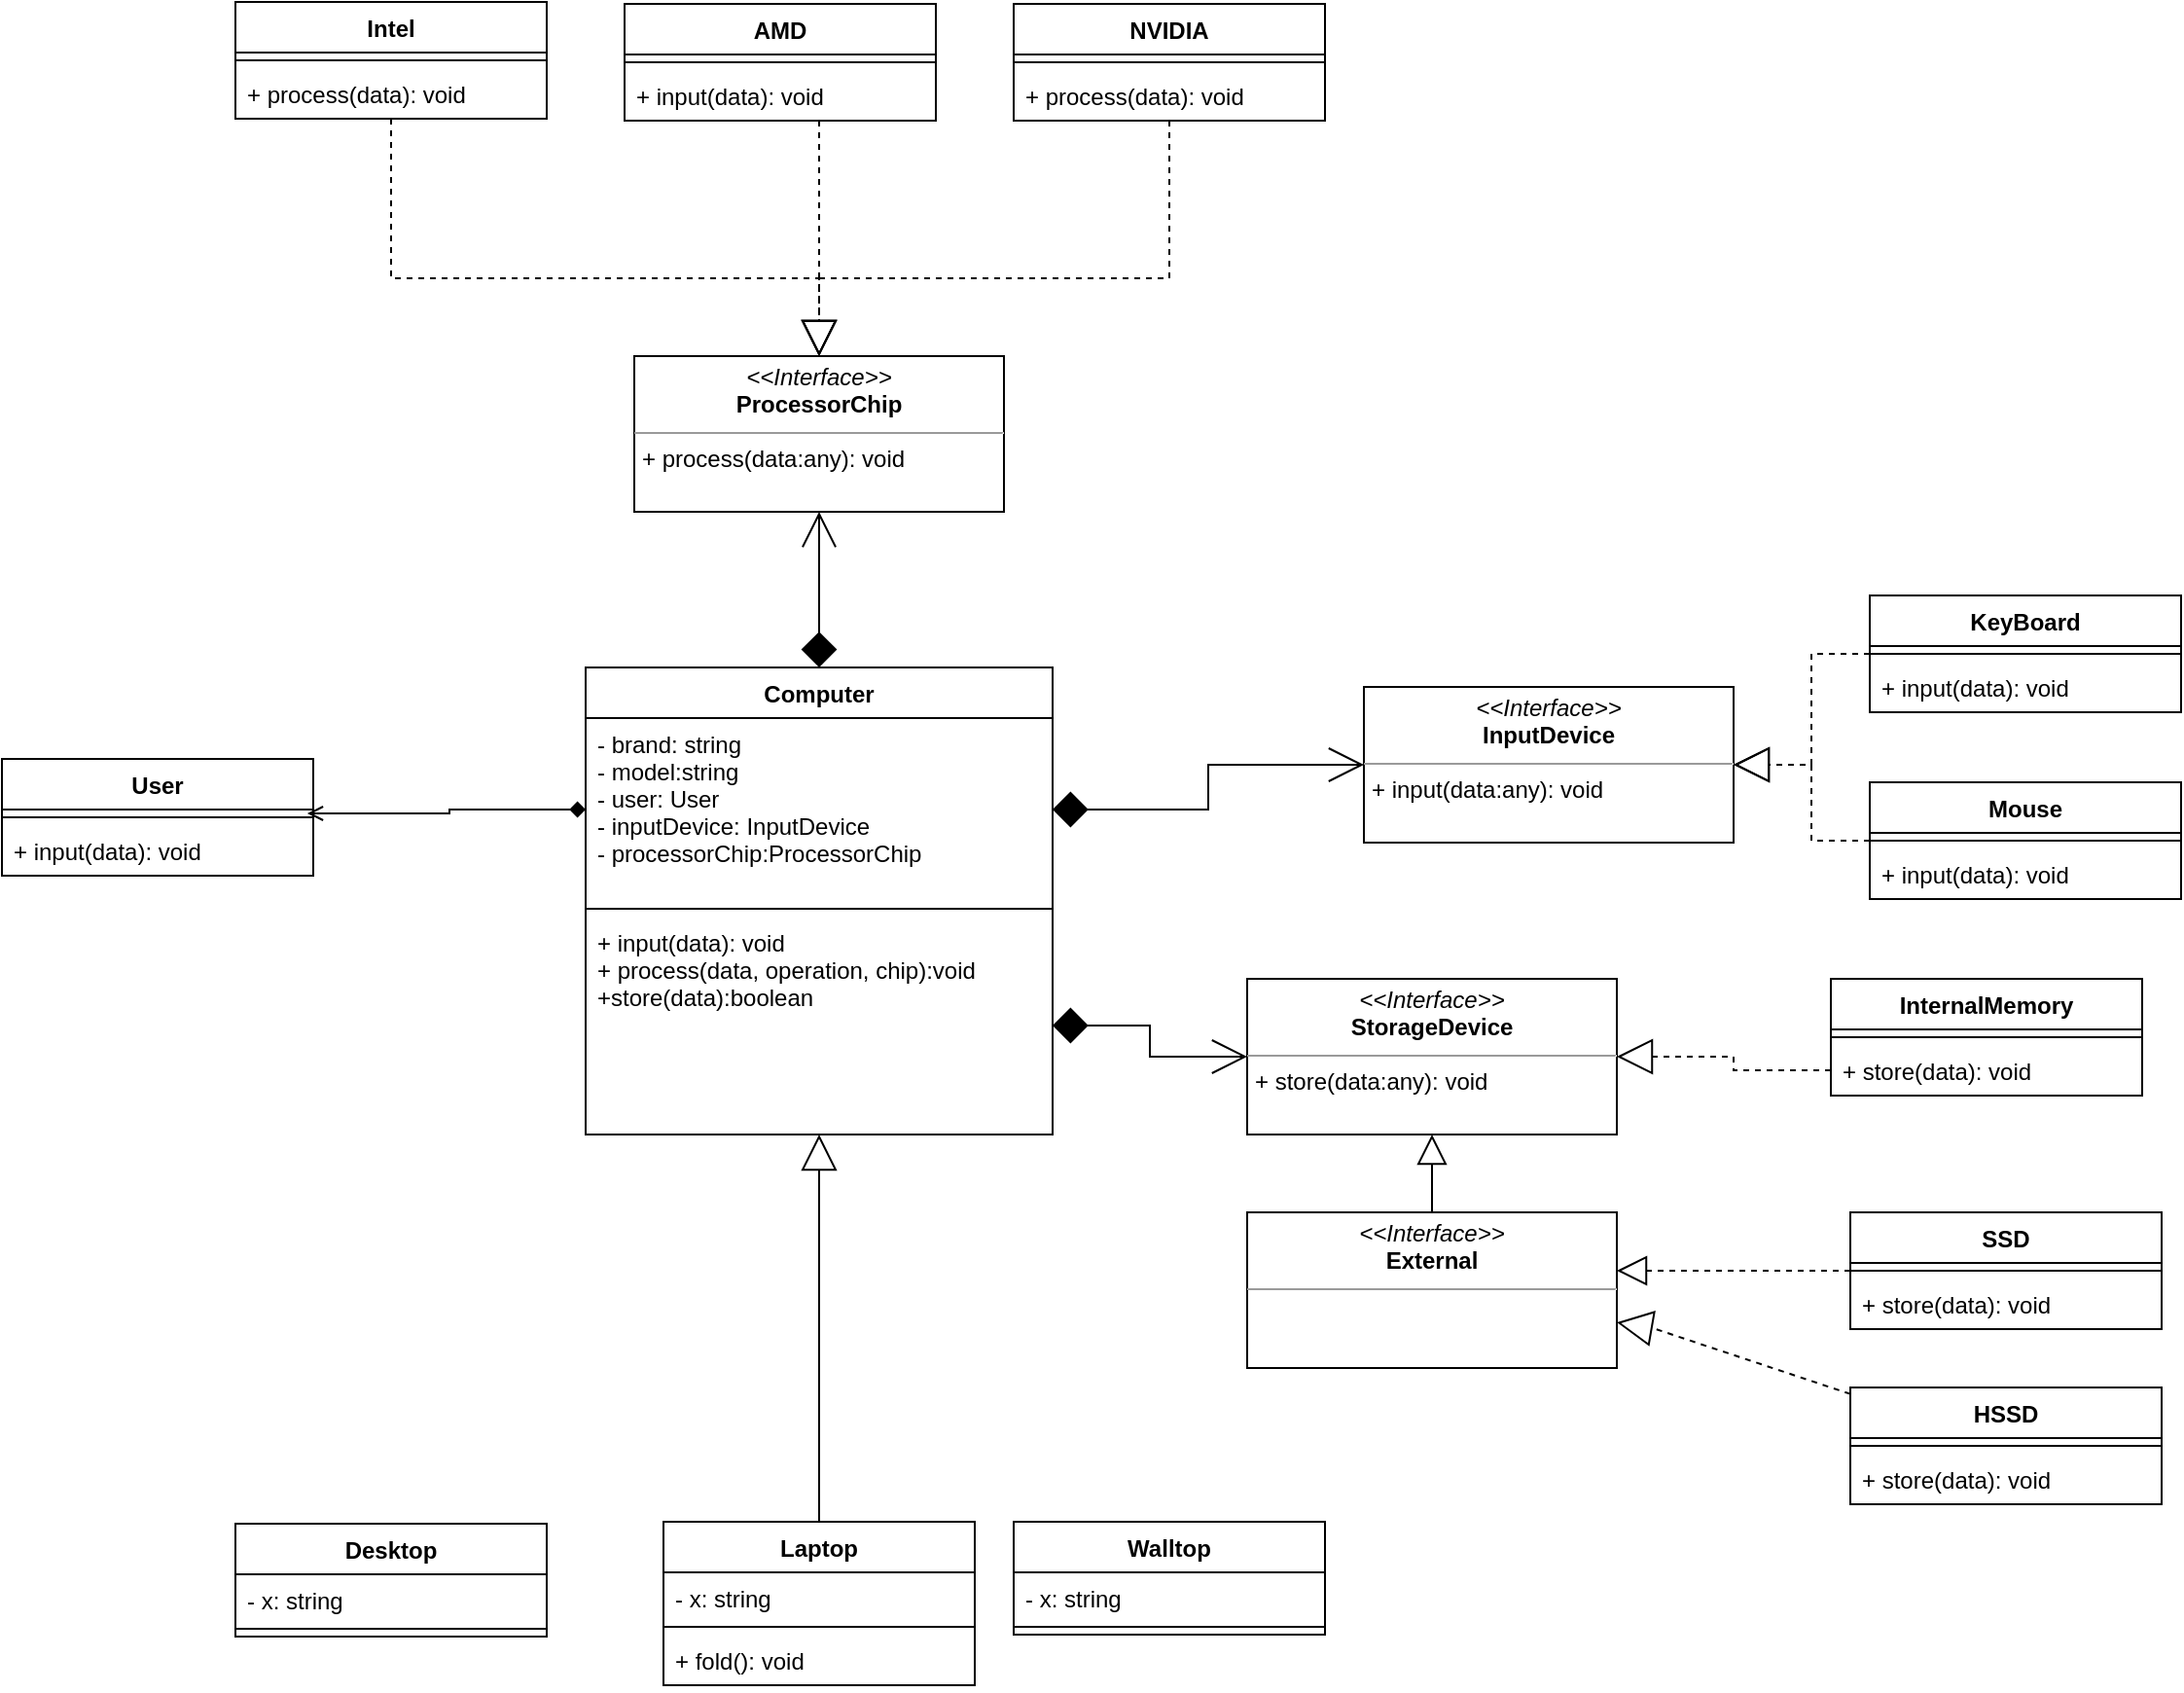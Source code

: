 <mxfile version="20.8.16" type="device"><diagram id="beDGnjfkKSLwrwUo9Oyk" name="Page-2"><mxGraphModel dx="880" dy="1632" grid="1" gridSize="10" guides="1" tooltips="1" connect="1" arrows="1" fold="1" page="1" pageScale="1" pageWidth="850" pageHeight="1100" math="0" shadow="0"><root><mxCell id="rgCSnwu9Jpfe-jQjMlov-0"/><mxCell id="rgCSnwu9Jpfe-jQjMlov-1" parent="rgCSnwu9Jpfe-jQjMlov-0"/><mxCell id="rgCSnwu9Jpfe-jQjMlov-2" value="Computer" style="swimlane;fontStyle=1;align=center;verticalAlign=top;childLayout=stackLayout;horizontal=1;startSize=26;horizontalStack=0;resizeParent=1;resizeParentMax=0;resizeLast=0;collapsible=1;marginBottom=0;" parent="rgCSnwu9Jpfe-jQjMlov-1" vertex="1"><mxGeometry x="340" y="-120" width="240" height="240" as="geometry"/></mxCell><mxCell id="rgCSnwu9Jpfe-jQjMlov-3" value="- brand: string&#10;- model:string&#10;- user: User&#10;- inputDevice: InputDevice&#10;- processorChip:ProcessorChip" style="text;strokeColor=none;fillColor=none;align=left;verticalAlign=top;spacingLeft=4;spacingRight=4;overflow=hidden;rotatable=0;points=[[0,0.5],[1,0.5]];portConstraint=eastwest;" parent="rgCSnwu9Jpfe-jQjMlov-2" vertex="1"><mxGeometry y="26" width="240" height="94" as="geometry"/></mxCell><mxCell id="rgCSnwu9Jpfe-jQjMlov-4" value="" style="line;strokeWidth=1;fillColor=none;align=left;verticalAlign=middle;spacingTop=-1;spacingLeft=3;spacingRight=3;rotatable=0;labelPosition=right;points=[];portConstraint=eastwest;" parent="rgCSnwu9Jpfe-jQjMlov-2" vertex="1"><mxGeometry y="120" width="240" height="8" as="geometry"/></mxCell><mxCell id="rgCSnwu9Jpfe-jQjMlov-5" value="+ input(data): void&#10;+ process(data, operation, chip):void&#10;+store(data):boolean" style="text;strokeColor=none;fillColor=none;align=left;verticalAlign=top;spacingLeft=4;spacingRight=4;overflow=hidden;rotatable=0;points=[[0,0.5],[1,0.5]];portConstraint=eastwest;" parent="rgCSnwu9Jpfe-jQjMlov-2" vertex="1"><mxGeometry y="128" width="240" height="112" as="geometry"/></mxCell><mxCell id="rgCSnwu9Jpfe-jQjMlov-8" value="Desktop" style="swimlane;fontStyle=1;align=center;verticalAlign=top;childLayout=stackLayout;horizontal=1;startSize=26;horizontalStack=0;resizeParent=1;resizeParentMax=0;resizeLast=0;collapsible=1;marginBottom=0;" parent="rgCSnwu9Jpfe-jQjMlov-1" vertex="1"><mxGeometry x="160" y="320" width="160" height="58" as="geometry"/></mxCell><mxCell id="rgCSnwu9Jpfe-jQjMlov-9" value="- x: string&#10;" style="text;strokeColor=none;fillColor=none;align=left;verticalAlign=top;spacingLeft=4;spacingRight=4;overflow=hidden;rotatable=0;points=[[0,0.5],[1,0.5]];portConstraint=eastwest;" parent="rgCSnwu9Jpfe-jQjMlov-8" vertex="1"><mxGeometry y="26" width="160" height="24" as="geometry"/></mxCell><mxCell id="rgCSnwu9Jpfe-jQjMlov-10" value="" style="line;strokeWidth=1;fillColor=none;align=left;verticalAlign=middle;spacingTop=-1;spacingLeft=3;spacingRight=3;rotatable=0;labelPosition=right;points=[];portConstraint=eastwest;" parent="rgCSnwu9Jpfe-jQjMlov-8" vertex="1"><mxGeometry y="50" width="160" height="8" as="geometry"/></mxCell><mxCell id="U3gfmyDTUw4HRqLAKLhG-10" style="edgeStyle=orthogonalEdgeStyle;rounded=0;orthogonalLoop=1;jettySize=auto;html=1;endArrow=block;endFill=0;endSize=16;" parent="rgCSnwu9Jpfe-jQjMlov-1" source="dHRBcFLl5TiN18krAdYi-0" target="rgCSnwu9Jpfe-jQjMlov-2" edge="1"><mxGeometry relative="1" as="geometry"/></mxCell><mxCell id="dHRBcFLl5TiN18krAdYi-0" value="Laptop" style="swimlane;fontStyle=1;align=center;verticalAlign=top;childLayout=stackLayout;horizontal=1;startSize=26;horizontalStack=0;resizeParent=1;resizeParentMax=0;resizeLast=0;collapsible=1;marginBottom=0;" parent="rgCSnwu9Jpfe-jQjMlov-1" vertex="1"><mxGeometry x="380" y="319" width="160" height="84" as="geometry"/></mxCell><mxCell id="dHRBcFLl5TiN18krAdYi-1" value="- x: string&#10;" style="text;strokeColor=none;fillColor=none;align=left;verticalAlign=top;spacingLeft=4;spacingRight=4;overflow=hidden;rotatable=0;points=[[0,0.5],[1,0.5]];portConstraint=eastwest;" parent="dHRBcFLl5TiN18krAdYi-0" vertex="1"><mxGeometry y="26" width="160" height="24" as="geometry"/></mxCell><mxCell id="dHRBcFLl5TiN18krAdYi-2" value="" style="line;strokeWidth=1;fillColor=none;align=left;verticalAlign=middle;spacingTop=-1;spacingLeft=3;spacingRight=3;rotatable=0;labelPosition=right;points=[];portConstraint=eastwest;" parent="dHRBcFLl5TiN18krAdYi-0" vertex="1"><mxGeometry y="50" width="160" height="8" as="geometry"/></mxCell><mxCell id="dHRBcFLl5TiN18krAdYi-3" value="+ fold(): void" style="text;strokeColor=none;fillColor=none;align=left;verticalAlign=top;spacingLeft=4;spacingRight=4;overflow=hidden;rotatable=0;points=[[0,0.5],[1,0.5]];portConstraint=eastwest;" parent="dHRBcFLl5TiN18krAdYi-0" vertex="1"><mxGeometry y="58" width="160" height="26" as="geometry"/></mxCell><mxCell id="dHRBcFLl5TiN18krAdYi-4" value="Walltop" style="swimlane;fontStyle=1;align=center;verticalAlign=top;childLayout=stackLayout;horizontal=1;startSize=26;horizontalStack=0;resizeParent=1;resizeParentMax=0;resizeLast=0;collapsible=1;marginBottom=0;" parent="rgCSnwu9Jpfe-jQjMlov-1" vertex="1"><mxGeometry x="560" y="319" width="160" height="58" as="geometry"/></mxCell><mxCell id="dHRBcFLl5TiN18krAdYi-5" value="- x: string&#10;" style="text;strokeColor=none;fillColor=none;align=left;verticalAlign=top;spacingLeft=4;spacingRight=4;overflow=hidden;rotatable=0;points=[[0,0.5],[1,0.5]];portConstraint=eastwest;" parent="dHRBcFLl5TiN18krAdYi-4" vertex="1"><mxGeometry y="26" width="160" height="24" as="geometry"/></mxCell><mxCell id="dHRBcFLl5TiN18krAdYi-6" value="" style="line;strokeWidth=1;fillColor=none;align=left;verticalAlign=middle;spacingTop=-1;spacingLeft=3;spacingRight=3;rotatable=0;labelPosition=right;points=[];portConstraint=eastwest;" parent="dHRBcFLl5TiN18krAdYi-4" vertex="1"><mxGeometry y="50" width="160" height="8" as="geometry"/></mxCell><mxCell id="dHRBcFLl5TiN18krAdYi-33" style="edgeStyle=orthogonalEdgeStyle;rounded=0;orthogonalLoop=1;jettySize=auto;html=1;startArrow=none;startFill=0;endArrow=block;endFill=0;dashed=1;endSize=16;" parent="rgCSnwu9Jpfe-jQjMlov-1" source="dHRBcFLl5TiN18krAdYi-10" target="dHRBcFLl5TiN18krAdYi-31" edge="1"><mxGeometry relative="1" as="geometry"/></mxCell><mxCell id="dHRBcFLl5TiN18krAdYi-10" value="KeyBoard" style="swimlane;fontStyle=1;align=center;verticalAlign=top;childLayout=stackLayout;horizontal=1;startSize=26;horizontalStack=0;resizeParent=1;resizeParentMax=0;resizeLast=0;collapsible=1;marginBottom=0;" parent="rgCSnwu9Jpfe-jQjMlov-1" vertex="1"><mxGeometry x="1000" y="-157" width="160" height="60" as="geometry"/></mxCell><mxCell id="dHRBcFLl5TiN18krAdYi-12" value="" style="line;strokeWidth=1;fillColor=none;align=left;verticalAlign=middle;spacingTop=-1;spacingLeft=3;spacingRight=3;rotatable=0;labelPosition=right;points=[];portConstraint=eastwest;" parent="dHRBcFLl5TiN18krAdYi-10" vertex="1"><mxGeometry y="26" width="160" height="8" as="geometry"/></mxCell><mxCell id="dHRBcFLl5TiN18krAdYi-13" value="+ input(data): void" style="text;strokeColor=none;fillColor=none;align=left;verticalAlign=top;spacingLeft=4;spacingRight=4;overflow=hidden;rotatable=0;points=[[0,0.5],[1,0.5]];portConstraint=eastwest;" parent="dHRBcFLl5TiN18krAdYi-10" vertex="1"><mxGeometry y="34" width="160" height="26" as="geometry"/></mxCell><mxCell id="dHRBcFLl5TiN18krAdYi-34" style="edgeStyle=orthogonalEdgeStyle;rounded=0;orthogonalLoop=1;jettySize=auto;html=1;dashed=1;startArrow=none;startFill=0;endArrow=block;endFill=0;endSize=16;" parent="rgCSnwu9Jpfe-jQjMlov-1" source="dHRBcFLl5TiN18krAdYi-14" target="dHRBcFLl5TiN18krAdYi-31" edge="1"><mxGeometry relative="1" as="geometry"><mxPoint x="840" y="-30" as="targetPoint"/></mxGeometry></mxCell><mxCell id="dHRBcFLl5TiN18krAdYi-14" value="Mouse" style="swimlane;fontStyle=1;align=center;verticalAlign=top;childLayout=stackLayout;horizontal=1;startSize=26;horizontalStack=0;resizeParent=1;resizeParentMax=0;resizeLast=0;collapsible=1;marginBottom=0;" parent="rgCSnwu9Jpfe-jQjMlov-1" vertex="1"><mxGeometry x="1000" y="-61" width="160" height="60" as="geometry"/></mxCell><mxCell id="dHRBcFLl5TiN18krAdYi-15" value="" style="line;strokeWidth=1;fillColor=none;align=left;verticalAlign=middle;spacingTop=-1;spacingLeft=3;spacingRight=3;rotatable=0;labelPosition=right;points=[];portConstraint=eastwest;" parent="dHRBcFLl5TiN18krAdYi-14" vertex="1"><mxGeometry y="26" width="160" height="8" as="geometry"/></mxCell><mxCell id="dHRBcFLl5TiN18krAdYi-16" value="+ input(data): void" style="text;strokeColor=none;fillColor=none;align=left;verticalAlign=top;spacingLeft=4;spacingRight=4;overflow=hidden;rotatable=0;points=[[0,0.5],[1,0.5]];portConstraint=eastwest;" parent="dHRBcFLl5TiN18krAdYi-14" vertex="1"><mxGeometry y="34" width="160" height="26" as="geometry"/></mxCell><mxCell id="dHRBcFLl5TiN18krAdYi-19" value="User" style="swimlane;fontStyle=1;align=center;verticalAlign=top;childLayout=stackLayout;horizontal=1;startSize=26;horizontalStack=0;resizeParent=1;resizeParentMax=0;resizeLast=0;collapsible=1;marginBottom=0;" parent="rgCSnwu9Jpfe-jQjMlov-1" vertex="1"><mxGeometry x="40" y="-73" width="160" height="60" as="geometry"/></mxCell><mxCell id="dHRBcFLl5TiN18krAdYi-20" value="" style="line;strokeWidth=1;fillColor=none;align=left;verticalAlign=middle;spacingTop=-1;spacingLeft=3;spacingRight=3;rotatable=0;labelPosition=right;points=[];portConstraint=eastwest;" parent="dHRBcFLl5TiN18krAdYi-19" vertex="1"><mxGeometry y="26" width="160" height="8" as="geometry"/></mxCell><mxCell id="dHRBcFLl5TiN18krAdYi-21" value="+ input(data): void" style="text;strokeColor=none;fillColor=none;align=left;verticalAlign=top;spacingLeft=4;spacingRight=4;overflow=hidden;rotatable=0;points=[[0,0.5],[1,0.5]];portConstraint=eastwest;" parent="dHRBcFLl5TiN18krAdYi-19" vertex="1"><mxGeometry y="34" width="160" height="26" as="geometry"/></mxCell><mxCell id="dHRBcFLl5TiN18krAdYi-22" style="edgeStyle=orthogonalEdgeStyle;rounded=0;orthogonalLoop=1;jettySize=auto;html=1;entryX=0.981;entryY=0.25;entryDx=0;entryDy=0;entryPerimeter=0;startArrow=diamond;startFill=1;endArrow=open;endFill=0;" parent="rgCSnwu9Jpfe-jQjMlov-1" source="rgCSnwu9Jpfe-jQjMlov-3" target="dHRBcFLl5TiN18krAdYi-20" edge="1"><mxGeometry relative="1" as="geometry"/></mxCell><mxCell id="dHRBcFLl5TiN18krAdYi-31" value="&lt;p style=&quot;margin: 0px ; margin-top: 4px ; text-align: center&quot;&gt;&lt;i&gt;&amp;lt;&amp;lt;Interface&amp;gt;&amp;gt;&lt;/i&gt;&lt;br&gt;&lt;b&gt;InputDevice&lt;/b&gt;&lt;/p&gt;&lt;hr size=&quot;1&quot;&gt;&lt;p style=&quot;margin: 0px ; margin-left: 4px&quot;&gt;&lt;/p&gt;&lt;p style=&quot;margin: 0px ; margin-left: 4px&quot;&gt;+ input(data:any): void&lt;br&gt;&lt;br&gt;&lt;/p&gt;" style="verticalAlign=top;align=left;overflow=fill;fontSize=12;fontFamily=Helvetica;html=1;" parent="rgCSnwu9Jpfe-jQjMlov-1" vertex="1"><mxGeometry x="740" y="-110" width="190" height="80" as="geometry"/></mxCell><mxCell id="dHRBcFLl5TiN18krAdYi-35" value="&lt;p style=&quot;margin: 0px ; margin-top: 4px ; text-align: center&quot;&gt;&lt;i&gt;&amp;lt;&amp;lt;Interface&amp;gt;&amp;gt;&lt;/i&gt;&lt;br&gt;&lt;b&gt;ProcessorChip&lt;/b&gt;&lt;/p&gt;&lt;hr size=&quot;1&quot;&gt;&lt;p style=&quot;margin: 0px ; margin-left: 4px&quot;&gt;&lt;/p&gt;&lt;p style=&quot;margin: 0px ; margin-left: 4px&quot;&gt;+ process(data:any): void&lt;br&gt;&lt;br&gt;&lt;/p&gt;" style="verticalAlign=top;align=left;overflow=fill;fontSize=12;fontFamily=Helvetica;html=1;" parent="rgCSnwu9Jpfe-jQjMlov-1" vertex="1"><mxGeometry x="365" y="-280" width="190" height="80" as="geometry"/></mxCell><mxCell id="dHRBcFLl5TiN18krAdYi-36" value="Intel" style="swimlane;fontStyle=1;align=center;verticalAlign=top;childLayout=stackLayout;horizontal=1;startSize=26;horizontalStack=0;resizeParent=1;resizeParentMax=0;resizeLast=0;collapsible=1;marginBottom=0;" parent="rgCSnwu9Jpfe-jQjMlov-1" vertex="1"><mxGeometry x="160" y="-462" width="160" height="60" as="geometry"/></mxCell><mxCell id="dHRBcFLl5TiN18krAdYi-37" value="" style="line;strokeWidth=1;fillColor=none;align=left;verticalAlign=middle;spacingTop=-1;spacingLeft=3;spacingRight=3;rotatable=0;labelPosition=right;points=[];portConstraint=eastwest;" parent="dHRBcFLl5TiN18krAdYi-36" vertex="1"><mxGeometry y="26" width="160" height="8" as="geometry"/></mxCell><mxCell id="dHRBcFLl5TiN18krAdYi-38" value="+ process(data): void" style="text;strokeColor=none;fillColor=none;align=left;verticalAlign=top;spacingLeft=4;spacingRight=4;overflow=hidden;rotatable=0;points=[[0,0.5],[1,0.5]];portConstraint=eastwest;" parent="dHRBcFLl5TiN18krAdYi-36" vertex="1"><mxGeometry y="34" width="160" height="26" as="geometry"/></mxCell><mxCell id="dHRBcFLl5TiN18krAdYi-39" value="AMD" style="swimlane;fontStyle=1;align=center;verticalAlign=top;childLayout=stackLayout;horizontal=1;startSize=26;horizontalStack=0;resizeParent=1;resizeParentMax=0;resizeLast=0;collapsible=1;marginBottom=0;" parent="rgCSnwu9Jpfe-jQjMlov-1" vertex="1"><mxGeometry x="360" y="-461" width="160" height="60" as="geometry"/></mxCell><mxCell id="dHRBcFLl5TiN18krAdYi-40" value="" style="line;strokeWidth=1;fillColor=none;align=left;verticalAlign=middle;spacingTop=-1;spacingLeft=3;spacingRight=3;rotatable=0;labelPosition=right;points=[];portConstraint=eastwest;" parent="dHRBcFLl5TiN18krAdYi-39" vertex="1"><mxGeometry y="26" width="160" height="8" as="geometry"/></mxCell><mxCell id="dHRBcFLl5TiN18krAdYi-41" value="+ input(data): void" style="text;strokeColor=none;fillColor=none;align=left;verticalAlign=top;spacingLeft=4;spacingRight=4;overflow=hidden;rotatable=0;points=[[0,0.5],[1,0.5]];portConstraint=eastwest;" parent="dHRBcFLl5TiN18krAdYi-39" vertex="1"><mxGeometry y="34" width="160" height="26" as="geometry"/></mxCell><mxCell id="dHRBcFLl5TiN18krAdYi-42" value="NVIDIA" style="swimlane;fontStyle=1;align=center;verticalAlign=top;childLayout=stackLayout;horizontal=1;startSize=26;horizontalStack=0;resizeParent=1;resizeParentMax=0;resizeLast=0;collapsible=1;marginBottom=0;" parent="rgCSnwu9Jpfe-jQjMlov-1" vertex="1"><mxGeometry x="560" y="-461" width="160" height="60" as="geometry"/></mxCell><mxCell id="dHRBcFLl5TiN18krAdYi-43" value="" style="line;strokeWidth=1;fillColor=none;align=left;verticalAlign=middle;spacingTop=-1;spacingLeft=3;spacingRight=3;rotatable=0;labelPosition=right;points=[];portConstraint=eastwest;" parent="dHRBcFLl5TiN18krAdYi-42" vertex="1"><mxGeometry y="26" width="160" height="8" as="geometry"/></mxCell><mxCell id="dHRBcFLl5TiN18krAdYi-44" value="+ process(data): void" style="text;strokeColor=none;fillColor=none;align=left;verticalAlign=top;spacingLeft=4;spacingRight=4;overflow=hidden;rotatable=0;points=[[0,0.5],[1,0.5]];portConstraint=eastwest;" parent="dHRBcFLl5TiN18krAdYi-42" vertex="1"><mxGeometry y="34" width="160" height="26" as="geometry"/></mxCell><mxCell id="U3gfmyDTUw4HRqLAKLhG-11" style="edgeStyle=orthogonalEdgeStyle;rounded=0;orthogonalLoop=1;jettySize=auto;html=1;endArrow=open;endFill=0;endSize=16;startArrow=diamond;startFill=1;startSize=16;" parent="rgCSnwu9Jpfe-jQjMlov-1" source="rgCSnwu9Jpfe-jQjMlov-3" target="dHRBcFLl5TiN18krAdYi-31" edge="1"><mxGeometry relative="1" as="geometry"/></mxCell><mxCell id="U3gfmyDTUw4HRqLAKLhG-20" style="edgeStyle=orthogonalEdgeStyle;rounded=0;orthogonalLoop=1;jettySize=auto;html=1;entryX=0.5;entryY=0;entryDx=0;entryDy=0;startArrow=none;startFill=0;endArrow=block;endFill=0;dashed=1;endSize=16;" parent="rgCSnwu9Jpfe-jQjMlov-1" source="dHRBcFLl5TiN18krAdYi-36" target="dHRBcFLl5TiN18krAdYi-35" edge="1"><mxGeometry relative="1" as="geometry"><mxPoint x="139.999" y="-240" as="sourcePoint"/><mxPoint x="254.94" y="-310" as="targetPoint"/><Array as="points"><mxPoint x="240" y="-320"/><mxPoint x="460" y="-320"/></Array></mxGeometry></mxCell><mxCell id="U3gfmyDTUw4HRqLAKLhG-21" style="edgeStyle=orthogonalEdgeStyle;rounded=0;orthogonalLoop=1;jettySize=auto;html=1;startArrow=none;startFill=0;endArrow=block;endFill=0;dashed=1;endSize=16;" parent="rgCSnwu9Jpfe-jQjMlov-1" source="dHRBcFLl5TiN18krAdYi-39" target="dHRBcFLl5TiN18krAdYi-35" edge="1"><mxGeometry relative="1" as="geometry"><mxPoint x="250.059" y="-392.0" as="sourcePoint"/><mxPoint x="470" y="-270" as="targetPoint"/><Array as="points"><mxPoint x="460" y="-360"/><mxPoint x="460" y="-360"/></Array></mxGeometry></mxCell><mxCell id="U3gfmyDTUw4HRqLAKLhG-22" style="edgeStyle=orthogonalEdgeStyle;rounded=0;orthogonalLoop=1;jettySize=auto;html=1;startArrow=none;startFill=0;endArrow=block;endFill=0;dashed=1;endSize=16;" parent="rgCSnwu9Jpfe-jQjMlov-1" source="dHRBcFLl5TiN18krAdYi-42" target="dHRBcFLl5TiN18krAdYi-35" edge="1"><mxGeometry relative="1" as="geometry"><mxPoint x="469.999" y="-391" as="sourcePoint"/><mxPoint x="489.999" y="-270" as="targetPoint"/><Array as="points"><mxPoint x="640" y="-320"/><mxPoint x="460" y="-320"/></Array></mxGeometry></mxCell><mxCell id="U3gfmyDTUw4HRqLAKLhG-23" style="edgeStyle=orthogonalEdgeStyle;rounded=0;orthogonalLoop=1;jettySize=auto;html=1;endArrow=open;endFill=0;endSize=16;startArrow=diamond;startFill=1;startSize=16;entryX=0.5;entryY=1;entryDx=0;entryDy=0;" parent="rgCSnwu9Jpfe-jQjMlov-1" source="rgCSnwu9Jpfe-jQjMlov-2" target="dHRBcFLl5TiN18krAdYi-35" edge="1"><mxGeometry relative="1" as="geometry"><mxPoint x="590" y="-37.0" as="sourcePoint"/><mxPoint x="750" y="-59.941" as="targetPoint"/></mxGeometry></mxCell><mxCell id="NP6THbAnZkX1P7Vnrh5T-0" value="&lt;p style=&quot;margin: 0px ; margin-top: 4px ; text-align: center&quot;&gt;&lt;i&gt;&amp;lt;&amp;lt;Interface&amp;gt;&amp;gt;&lt;/i&gt;&lt;br&gt;&lt;b&gt;StorageDevice&lt;/b&gt;&lt;/p&gt;&lt;hr size=&quot;1&quot;&gt;&lt;p style=&quot;margin: 0px ; margin-left: 4px&quot;&gt;&lt;/p&gt;&lt;p style=&quot;margin: 0px ; margin-left: 4px&quot;&gt;+ store(data:any): void&lt;br&gt;&lt;br&gt;&lt;/p&gt;" style="verticalAlign=top;align=left;overflow=fill;fontSize=12;fontFamily=Helvetica;html=1;" vertex="1" parent="rgCSnwu9Jpfe-jQjMlov-1"><mxGeometry x="680" y="40" width="190" height="80" as="geometry"/></mxCell><mxCell id="NP6THbAnZkX1P7Vnrh5T-1" value="InternalMemory" style="swimlane;fontStyle=1;align=center;verticalAlign=top;childLayout=stackLayout;horizontal=1;startSize=26;horizontalStack=0;resizeParent=1;resizeParentMax=0;resizeLast=0;collapsible=1;marginBottom=0;" vertex="1" parent="rgCSnwu9Jpfe-jQjMlov-1"><mxGeometry x="980" y="40" width="160" height="60" as="geometry"/></mxCell><mxCell id="NP6THbAnZkX1P7Vnrh5T-2" value="" style="line;strokeWidth=1;fillColor=none;align=left;verticalAlign=middle;spacingTop=-1;spacingLeft=3;spacingRight=3;rotatable=0;labelPosition=right;points=[];portConstraint=eastwest;" vertex="1" parent="NP6THbAnZkX1P7Vnrh5T-1"><mxGeometry y="26" width="160" height="8" as="geometry"/></mxCell><mxCell id="NP6THbAnZkX1P7Vnrh5T-3" value="+ store(data): void" style="text;strokeColor=none;fillColor=none;align=left;verticalAlign=top;spacingLeft=4;spacingRight=4;overflow=hidden;rotatable=0;points=[[0,0.5],[1,0.5]];portConstraint=eastwest;" vertex="1" parent="NP6THbAnZkX1P7Vnrh5T-1"><mxGeometry y="34" width="160" height="26" as="geometry"/></mxCell><mxCell id="NP6THbAnZkX1P7Vnrh5T-4" value="SSD" style="swimlane;fontStyle=1;align=center;verticalAlign=top;childLayout=stackLayout;horizontal=1;startSize=26;horizontalStack=0;resizeParent=1;resizeParentMax=0;resizeLast=0;collapsible=1;marginBottom=0;" vertex="1" parent="rgCSnwu9Jpfe-jQjMlov-1"><mxGeometry x="990" y="160" width="160" height="60" as="geometry"/></mxCell><mxCell id="NP6THbAnZkX1P7Vnrh5T-5" value="" style="line;strokeWidth=1;fillColor=none;align=left;verticalAlign=middle;spacingTop=-1;spacingLeft=3;spacingRight=3;rotatable=0;labelPosition=right;points=[];portConstraint=eastwest;" vertex="1" parent="NP6THbAnZkX1P7Vnrh5T-4"><mxGeometry y="26" width="160" height="8" as="geometry"/></mxCell><mxCell id="NP6THbAnZkX1P7Vnrh5T-6" value="+ store(data): void" style="text;strokeColor=none;fillColor=none;align=left;verticalAlign=top;spacingLeft=4;spacingRight=4;overflow=hidden;rotatable=0;points=[[0,0.5],[1,0.5]];portConstraint=eastwest;" vertex="1" parent="NP6THbAnZkX1P7Vnrh5T-4"><mxGeometry y="34" width="160" height="26" as="geometry"/></mxCell><mxCell id="NP6THbAnZkX1P7Vnrh5T-7" style="edgeStyle=orthogonalEdgeStyle;rounded=0;orthogonalLoop=1;jettySize=auto;html=1;entryX=1;entryY=0.5;entryDx=0;entryDy=0;dashed=1;endArrow=block;endFill=0;endSize=16;" edge="1" parent="rgCSnwu9Jpfe-jQjMlov-1" source="NP6THbAnZkX1P7Vnrh5T-3" target="NP6THbAnZkX1P7Vnrh5T-0"><mxGeometry relative="1" as="geometry"/></mxCell><mxCell id="NP6THbAnZkX1P7Vnrh5T-9" style="edgeStyle=orthogonalEdgeStyle;rounded=0;orthogonalLoop=1;jettySize=auto;html=1;endArrow=open;endFill=0;endSize=16;startArrow=diamond;startFill=1;startSize=16;" edge="1" parent="rgCSnwu9Jpfe-jQjMlov-1" source="rgCSnwu9Jpfe-jQjMlov-5" target="NP6THbAnZkX1P7Vnrh5T-0"><mxGeometry relative="1" as="geometry"/></mxCell><mxCell id="NP6THbAnZkX1P7Vnrh5T-15" style="edgeStyle=none;rounded=0;orthogonalLoop=1;jettySize=auto;html=1;entryX=0.5;entryY=1;entryDx=0;entryDy=0;startArrow=none;startFill=0;endArrow=block;endFill=0;endSize=13;" edge="1" parent="rgCSnwu9Jpfe-jQjMlov-1" source="NP6THbAnZkX1P7Vnrh5T-10" target="NP6THbAnZkX1P7Vnrh5T-0"><mxGeometry relative="1" as="geometry"/></mxCell><mxCell id="NP6THbAnZkX1P7Vnrh5T-10" value="&lt;p style=&quot;margin: 0px ; margin-top: 4px ; text-align: center&quot;&gt;&lt;i&gt;&amp;lt;&amp;lt;Interface&amp;gt;&amp;gt;&lt;/i&gt;&lt;br&gt;&lt;b&gt;External&lt;/b&gt;&lt;/p&gt;&lt;hr size=&quot;1&quot;&gt;&lt;p style=&quot;margin: 0px ; margin-left: 4px&quot;&gt;&lt;/p&gt;&lt;p style=&quot;margin: 0px ; margin-left: 4px&quot;&gt;&lt;br&gt;&lt;br&gt;&lt;/p&gt;" style="verticalAlign=top;align=left;overflow=fill;fontSize=12;fontFamily=Helvetica;html=1;" vertex="1" parent="rgCSnwu9Jpfe-jQjMlov-1"><mxGeometry x="680" y="160" width="190" height="80" as="geometry"/></mxCell><mxCell id="NP6THbAnZkX1P7Vnrh5T-11" style="edgeStyle=none;rounded=0;orthogonalLoop=1;jettySize=auto;html=1;entryX=0;entryY=0.5;entryDx=0;entryDy=0;startArrow=diamond;startFill=1;endArrow=open;endFill=0;startSize=16;endSize=16;" edge="1" parent="rgCSnwu9Jpfe-jQjMlov-1" source="NP6THbAnZkX1P7Vnrh5T-10" target="NP6THbAnZkX1P7Vnrh5T-10"><mxGeometry relative="1" as="geometry"/></mxCell><mxCell id="NP6THbAnZkX1P7Vnrh5T-17" style="edgeStyle=none;rounded=0;orthogonalLoop=1;jettySize=auto;html=1;entryX=1;entryY=0.375;entryDx=0;entryDy=0;entryPerimeter=0;startArrow=none;startFill=0;endArrow=block;endFill=0;endSize=13;dashed=1;" edge="1" parent="rgCSnwu9Jpfe-jQjMlov-1" source="NP6THbAnZkX1P7Vnrh5T-5" target="NP6THbAnZkX1P7Vnrh5T-10"><mxGeometry relative="1" as="geometry"/></mxCell><mxCell id="NP6THbAnZkX1P7Vnrh5T-22" style="edgeStyle=none;rounded=0;orthogonalLoop=1;jettySize=auto;html=1;dashed=1;startArrow=none;startFill=0;endArrow=block;endFill=0;endSize=16;" edge="1" parent="rgCSnwu9Jpfe-jQjMlov-1" source="NP6THbAnZkX1P7Vnrh5T-19" target="NP6THbAnZkX1P7Vnrh5T-10"><mxGeometry relative="1" as="geometry"><Array as="points"><mxPoint x="890" y="220"/></Array></mxGeometry></mxCell><mxCell id="NP6THbAnZkX1P7Vnrh5T-19" value="HSSD" style="swimlane;fontStyle=1;align=center;verticalAlign=top;childLayout=stackLayout;horizontal=1;startSize=26;horizontalStack=0;resizeParent=1;resizeParentMax=0;resizeLast=0;collapsible=1;marginBottom=0;" vertex="1" parent="rgCSnwu9Jpfe-jQjMlov-1"><mxGeometry x="990" y="250" width="160" height="60" as="geometry"/></mxCell><mxCell id="NP6THbAnZkX1P7Vnrh5T-20" value="" style="line;strokeWidth=1;fillColor=none;align=left;verticalAlign=middle;spacingTop=-1;spacingLeft=3;spacingRight=3;rotatable=0;labelPosition=right;points=[];portConstraint=eastwest;" vertex="1" parent="NP6THbAnZkX1P7Vnrh5T-19"><mxGeometry y="26" width="160" height="8" as="geometry"/></mxCell><mxCell id="NP6THbAnZkX1P7Vnrh5T-21" value="+ store(data): void" style="text;strokeColor=none;fillColor=none;align=left;verticalAlign=top;spacingLeft=4;spacingRight=4;overflow=hidden;rotatable=0;points=[[0,0.5],[1,0.5]];portConstraint=eastwest;" vertex="1" parent="NP6THbAnZkX1P7Vnrh5T-19"><mxGeometry y="34" width="160" height="26" as="geometry"/></mxCell></root></mxGraphModel></diagram></mxfile>